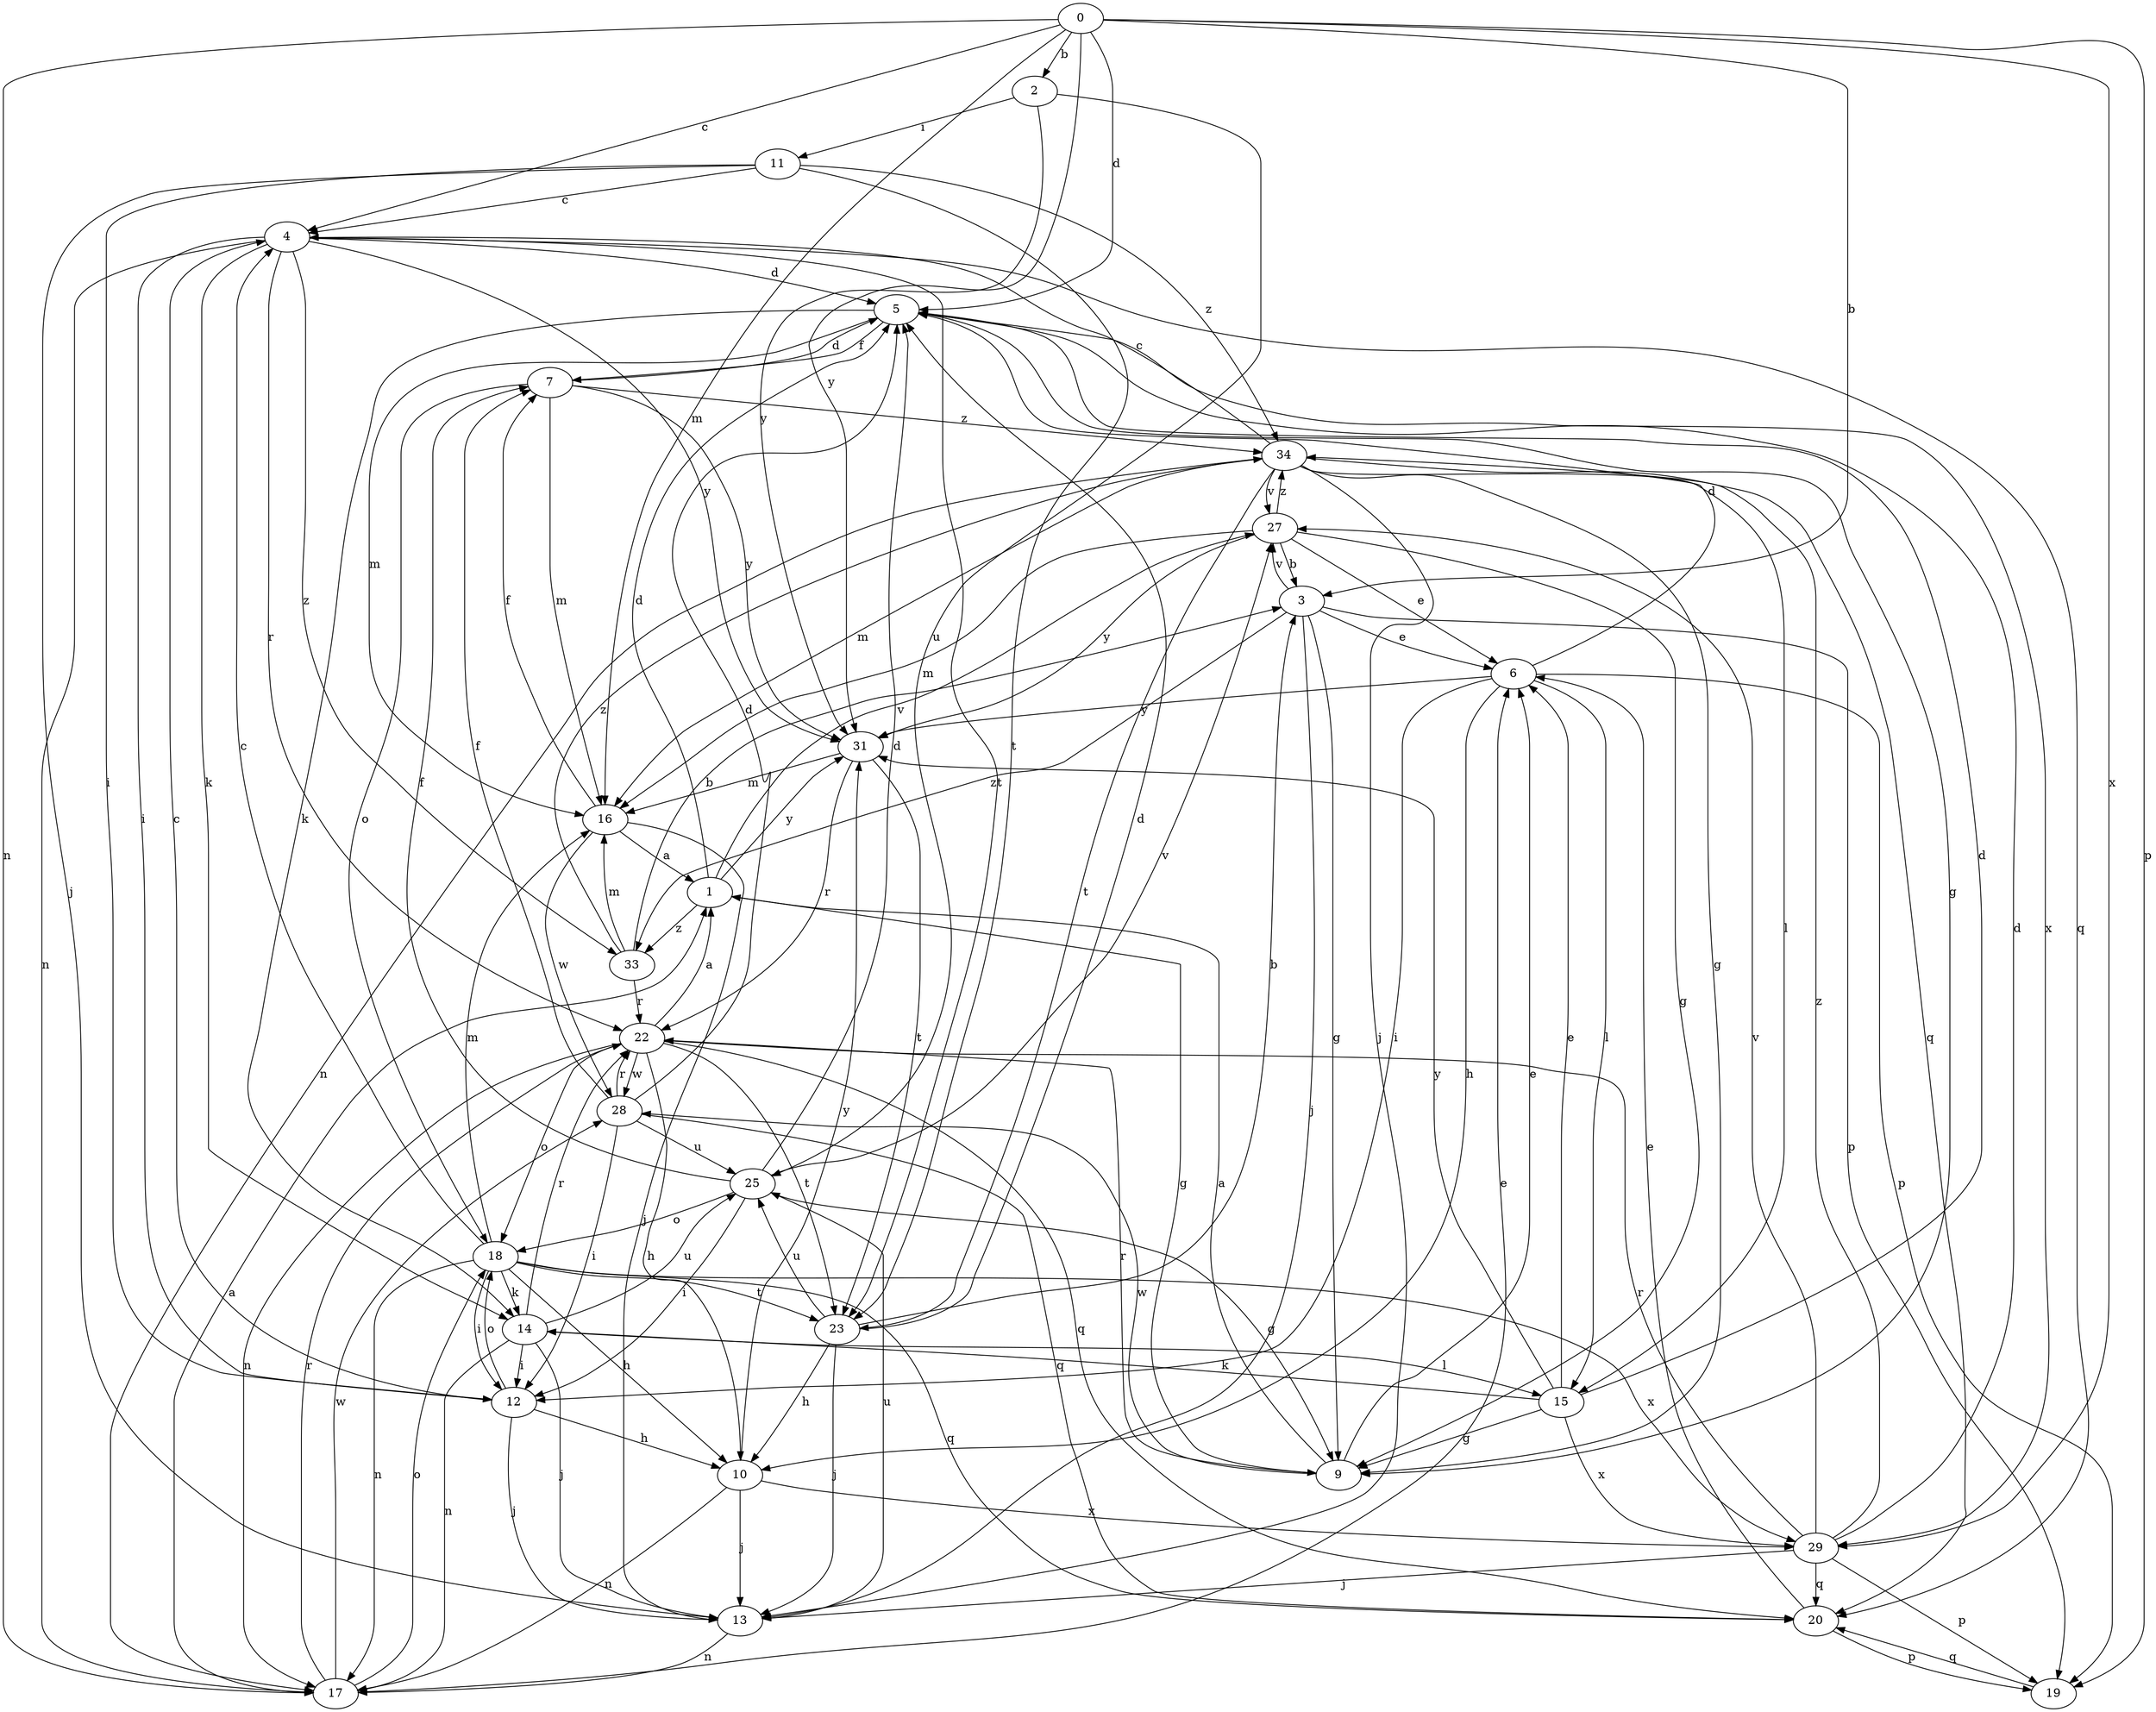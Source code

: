 strict digraph  {
0;
1;
2;
3;
4;
5;
6;
7;
9;
10;
11;
12;
13;
14;
15;
16;
17;
18;
19;
20;
22;
23;
25;
27;
28;
29;
31;
33;
34;
0 -> 2  [label=b];
0 -> 3  [label=b];
0 -> 4  [label=c];
0 -> 5  [label=d];
0 -> 16  [label=m];
0 -> 17  [label=n];
0 -> 19  [label=p];
0 -> 29  [label=x];
0 -> 31  [label=y];
1 -> 5  [label=d];
1 -> 9  [label=g];
1 -> 27  [label=v];
1 -> 31  [label=y];
1 -> 33  [label=z];
2 -> 11  [label=i];
2 -> 25  [label=u];
2 -> 31  [label=y];
3 -> 6  [label=e];
3 -> 9  [label=g];
3 -> 13  [label=j];
3 -> 19  [label=p];
3 -> 27  [label=v];
3 -> 33  [label=z];
4 -> 5  [label=d];
4 -> 12  [label=i];
4 -> 14  [label=k];
4 -> 17  [label=n];
4 -> 20  [label=q];
4 -> 22  [label=r];
4 -> 23  [label=t];
4 -> 31  [label=y];
4 -> 33  [label=z];
5 -> 7  [label=f];
5 -> 9  [label=g];
5 -> 14  [label=k];
5 -> 16  [label=m];
5 -> 29  [label=x];
6 -> 5  [label=d];
6 -> 10  [label=h];
6 -> 12  [label=i];
6 -> 15  [label=l];
6 -> 19  [label=p];
6 -> 31  [label=y];
7 -> 5  [label=d];
7 -> 16  [label=m];
7 -> 18  [label=o];
7 -> 31  [label=y];
7 -> 34  [label=z];
9 -> 1  [label=a];
9 -> 6  [label=e];
9 -> 22  [label=r];
9 -> 28  [label=w];
10 -> 13  [label=j];
10 -> 17  [label=n];
10 -> 29  [label=x];
10 -> 31  [label=y];
11 -> 4  [label=c];
11 -> 12  [label=i];
11 -> 13  [label=j];
11 -> 23  [label=t];
11 -> 34  [label=z];
12 -> 4  [label=c];
12 -> 10  [label=h];
12 -> 13  [label=j];
12 -> 18  [label=o];
13 -> 17  [label=n];
13 -> 25  [label=u];
14 -> 12  [label=i];
14 -> 13  [label=j];
14 -> 15  [label=l];
14 -> 17  [label=n];
14 -> 22  [label=r];
14 -> 25  [label=u];
15 -> 5  [label=d];
15 -> 6  [label=e];
15 -> 9  [label=g];
15 -> 14  [label=k];
15 -> 29  [label=x];
15 -> 31  [label=y];
16 -> 1  [label=a];
16 -> 7  [label=f];
16 -> 13  [label=j];
16 -> 28  [label=w];
17 -> 1  [label=a];
17 -> 6  [label=e];
17 -> 18  [label=o];
17 -> 22  [label=r];
17 -> 28  [label=w];
18 -> 4  [label=c];
18 -> 10  [label=h];
18 -> 12  [label=i];
18 -> 14  [label=k];
18 -> 16  [label=m];
18 -> 17  [label=n];
18 -> 20  [label=q];
18 -> 23  [label=t];
18 -> 29  [label=x];
19 -> 20  [label=q];
20 -> 6  [label=e];
20 -> 19  [label=p];
22 -> 1  [label=a];
22 -> 10  [label=h];
22 -> 17  [label=n];
22 -> 18  [label=o];
22 -> 20  [label=q];
22 -> 23  [label=t];
22 -> 28  [label=w];
23 -> 3  [label=b];
23 -> 5  [label=d];
23 -> 10  [label=h];
23 -> 13  [label=j];
23 -> 25  [label=u];
25 -> 5  [label=d];
25 -> 7  [label=f];
25 -> 9  [label=g];
25 -> 12  [label=i];
25 -> 18  [label=o];
25 -> 27  [label=v];
27 -> 3  [label=b];
27 -> 6  [label=e];
27 -> 9  [label=g];
27 -> 16  [label=m];
27 -> 31  [label=y];
27 -> 34  [label=z];
28 -> 5  [label=d];
28 -> 7  [label=f];
28 -> 12  [label=i];
28 -> 20  [label=q];
28 -> 22  [label=r];
28 -> 25  [label=u];
29 -> 5  [label=d];
29 -> 13  [label=j];
29 -> 19  [label=p];
29 -> 20  [label=q];
29 -> 22  [label=r];
29 -> 27  [label=v];
29 -> 34  [label=z];
31 -> 16  [label=m];
31 -> 22  [label=r];
31 -> 23  [label=t];
33 -> 3  [label=b];
33 -> 16  [label=m];
33 -> 22  [label=r];
33 -> 34  [label=z];
34 -> 4  [label=c];
34 -> 9  [label=g];
34 -> 13  [label=j];
34 -> 15  [label=l];
34 -> 16  [label=m];
34 -> 17  [label=n];
34 -> 20  [label=q];
34 -> 23  [label=t];
34 -> 27  [label=v];
}
